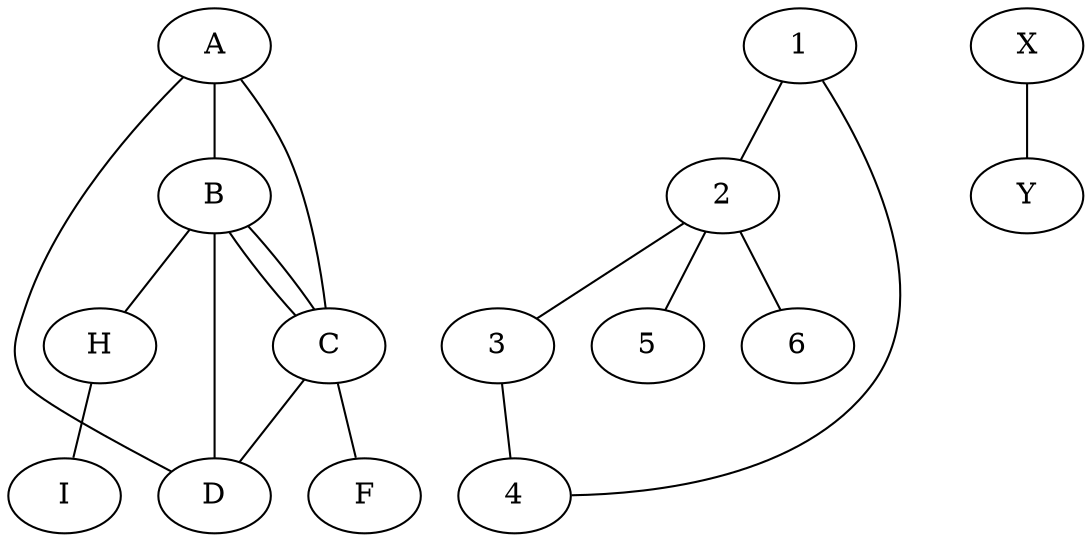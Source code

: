 graph example {
    A -- B
    A -- C
    A -- D
    B -- C
    B -- D
    B -- H
    C -- B
    C -- D
    C -- F
    H -- I

    1 -- 2
    1 -- 4
    2 -- 3
    2 -- 5
    2 -- 6
    3 -- 4

    X -- Y

}